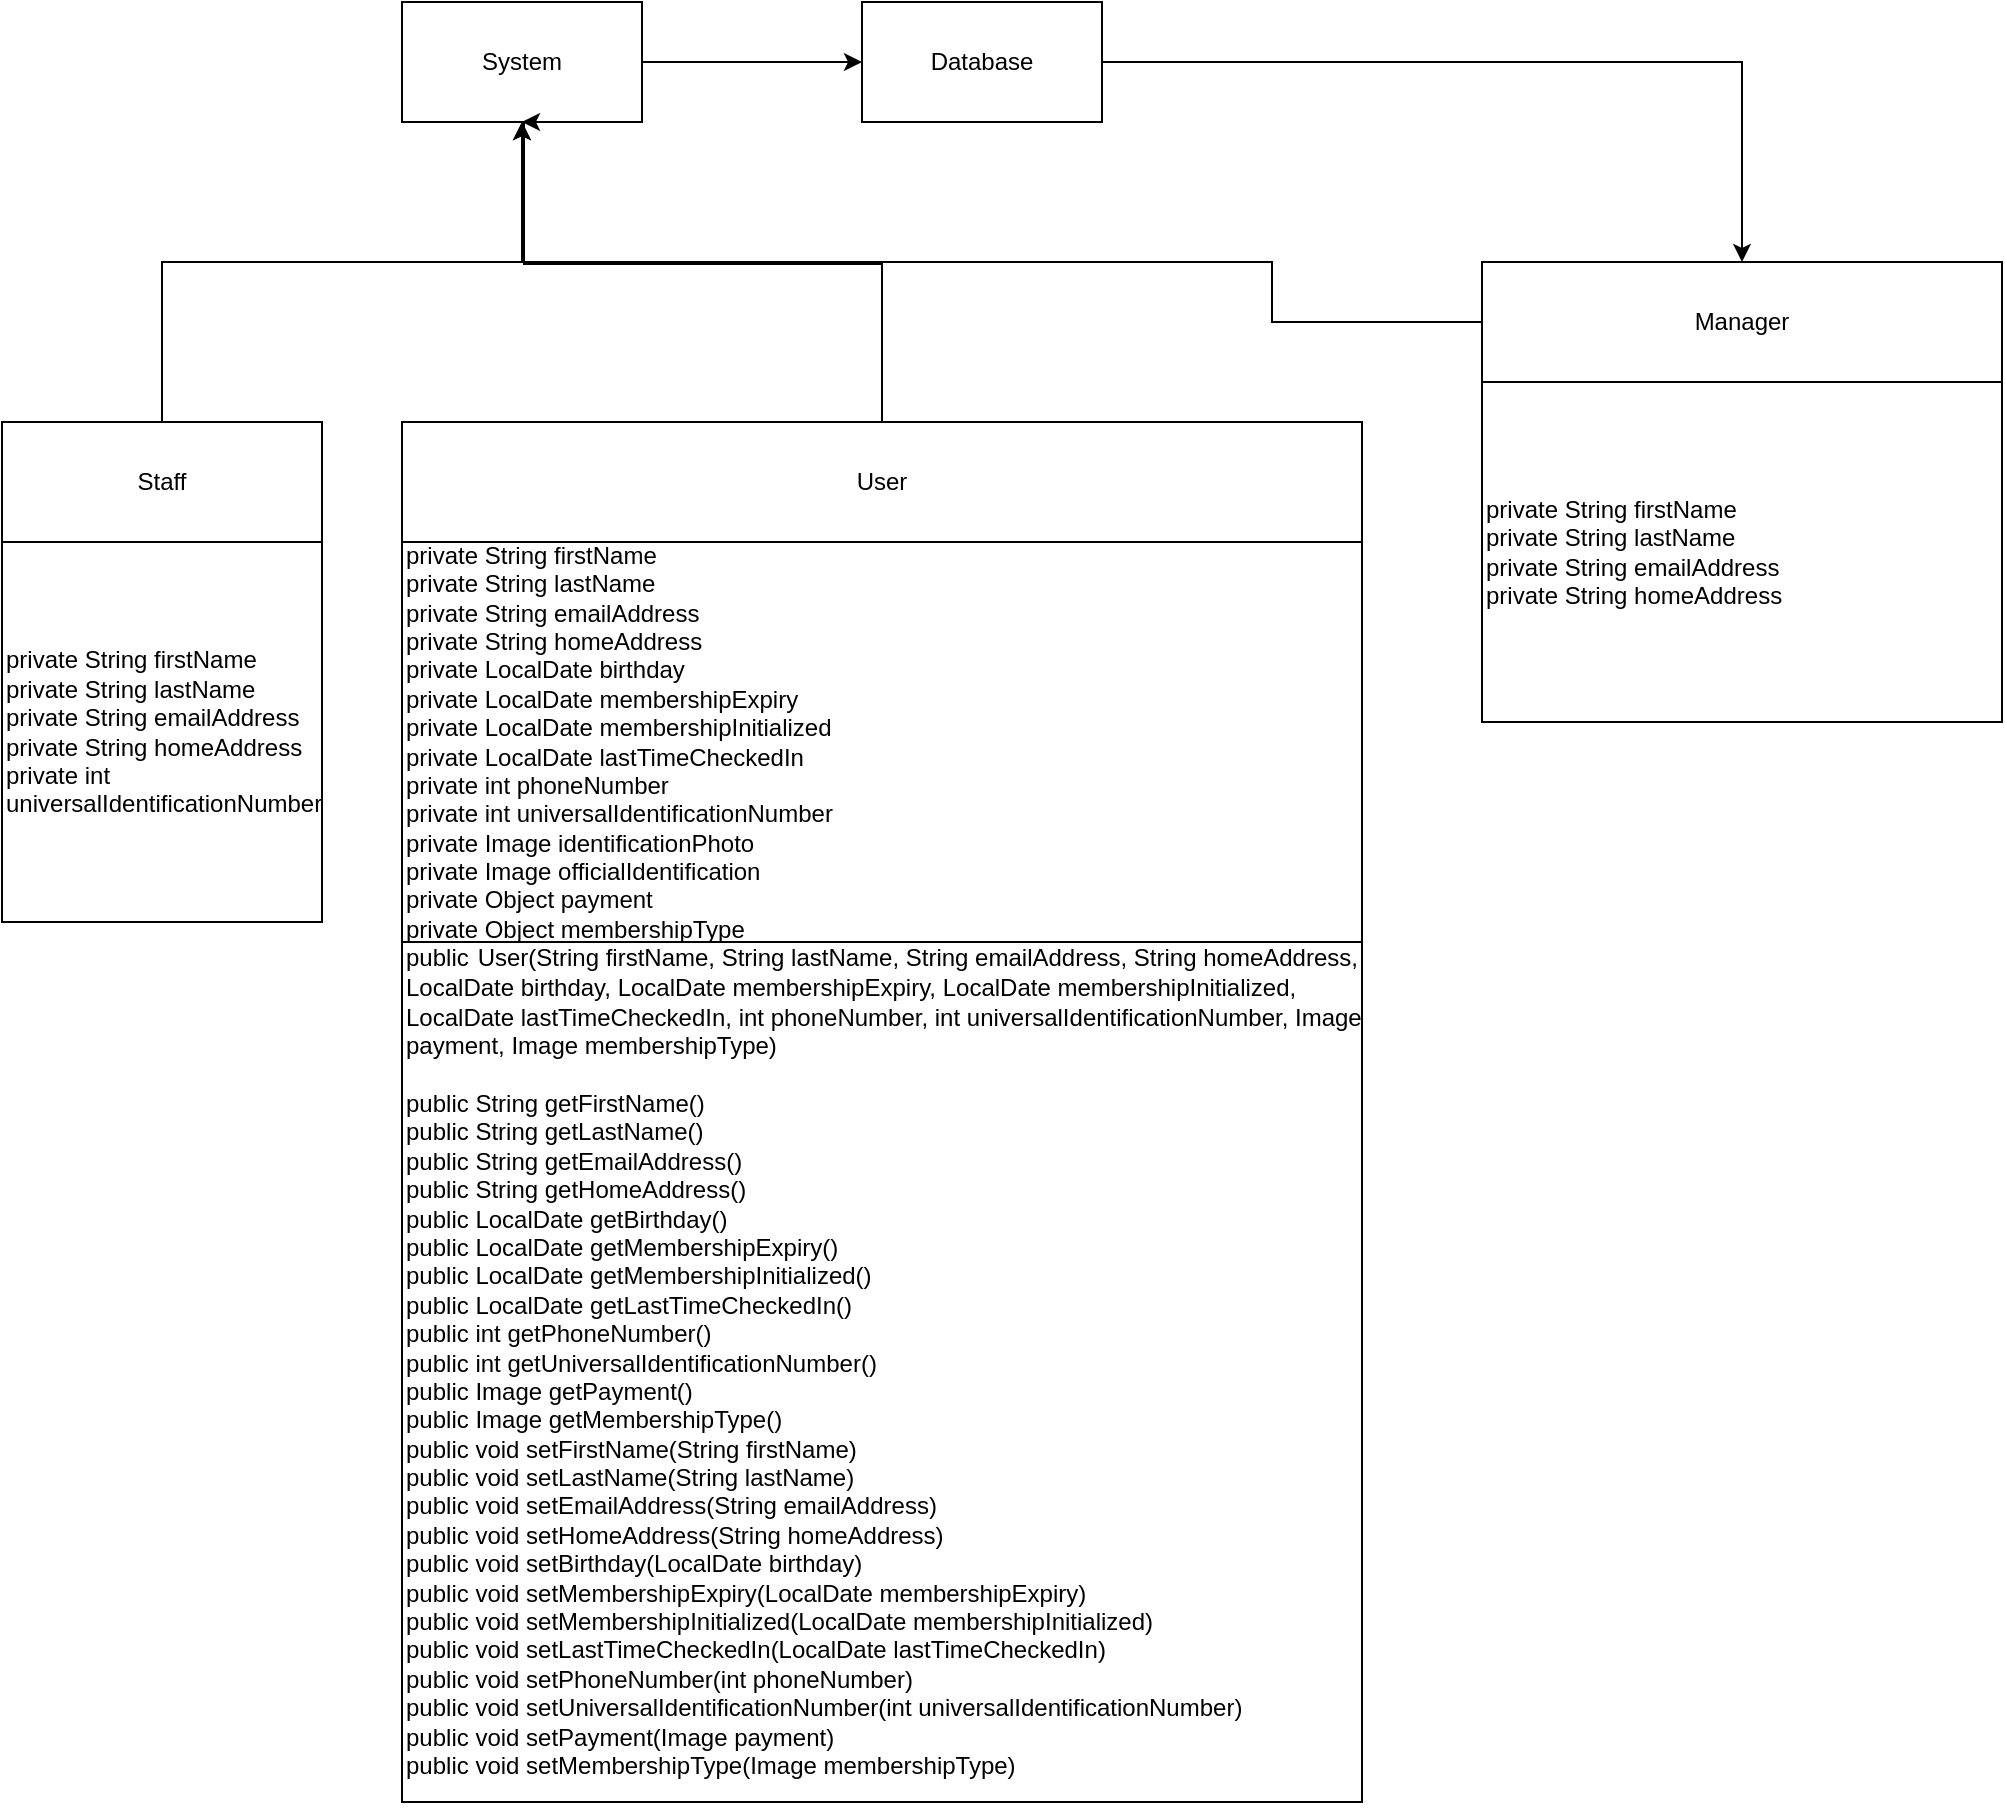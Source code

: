 <mxfile version="24.8.3">
  <diagram name="Page-1" id="A5HPzC7_1pOJyTJEe-d0">
    <mxGraphModel dx="1382" dy="795" grid="1" gridSize="10" guides="1" tooltips="1" connect="1" arrows="1" fold="1" page="1" pageScale="1" pageWidth="827" pageHeight="1169" math="0" shadow="0">
      <root>
        <mxCell id="0" />
        <mxCell id="1" parent="0" />
        <mxCell id="TYlrIW4R4svU7PFnsjWF-2" value="" style="edgeStyle=orthogonalEdgeStyle;rounded=0;orthogonalLoop=1;jettySize=auto;html=1;" edge="1" parent="1" source="ZSf4RyIZ0OxHhmhDCDDA-1" target="ZSf4RyIZ0OxHhmhDCDDA-2">
          <mxGeometry relative="1" as="geometry" />
        </mxCell>
        <mxCell id="ZSf4RyIZ0OxHhmhDCDDA-1" value="System" style="rounded=0;whiteSpace=wrap;html=1;" parent="1" vertex="1">
          <mxGeometry x="240" y="200" width="120" height="60" as="geometry" />
        </mxCell>
        <mxCell id="TYlrIW4R4svU7PFnsjWF-4" value="" style="edgeStyle=orthogonalEdgeStyle;rounded=0;orthogonalLoop=1;jettySize=auto;html=1;entryX=0.5;entryY=0;entryDx=0;entryDy=0;" edge="1" parent="1" source="ZSf4RyIZ0OxHhmhDCDDA-2" target="ZSf4RyIZ0OxHhmhDCDDA-6">
          <mxGeometry relative="1" as="geometry">
            <mxPoint x="910" y="330" as="targetPoint" />
          </mxGeometry>
        </mxCell>
        <mxCell id="ZSf4RyIZ0OxHhmhDCDDA-2" value="Database" style="rounded=0;whiteSpace=wrap;html=1;" parent="1" vertex="1">
          <mxGeometry x="470" y="200" width="120" height="60" as="geometry" />
        </mxCell>
        <mxCell id="TYlrIW4R4svU7PFnsjWF-1" value="" style="edgeStyle=orthogonalEdgeStyle;rounded=0;orthogonalLoop=1;jettySize=auto;html=1;" edge="1" parent="1" source="ZSf4RyIZ0OxHhmhDCDDA-3" target="ZSf4RyIZ0OxHhmhDCDDA-14">
          <mxGeometry relative="1" as="geometry" />
        </mxCell>
        <mxCell id="TYlrIW4R4svU7PFnsjWF-9" value="" style="edgeStyle=orthogonalEdgeStyle;rounded=0;orthogonalLoop=1;jettySize=auto;html=1;entryX=0.5;entryY=1;entryDx=0;entryDy=0;" edge="1" parent="1" source="ZSf4RyIZ0OxHhmhDCDDA-3" target="ZSf4RyIZ0OxHhmhDCDDA-1">
          <mxGeometry relative="1" as="geometry">
            <mxPoint x="300" y="250" as="targetPoint" />
            <Array as="points">
              <mxPoint x="480" y="331" />
              <mxPoint x="301" y="331" />
            </Array>
          </mxGeometry>
        </mxCell>
        <mxCell id="ZSf4RyIZ0OxHhmhDCDDA-3" value="User" style="rounded=0;whiteSpace=wrap;html=1;" parent="1" vertex="1">
          <mxGeometry x="240" y="410" width="480" height="60" as="geometry" />
        </mxCell>
        <mxCell id="TYlrIW4R4svU7PFnsjWF-5" value="" style="edgeStyle=orthogonalEdgeStyle;rounded=0;orthogonalLoop=1;jettySize=auto;html=1;" edge="1" parent="1" source="ZSf4RyIZ0OxHhmhDCDDA-6" target="ZSf4RyIZ0OxHhmhDCDDA-16">
          <mxGeometry relative="1" as="geometry" />
        </mxCell>
        <mxCell id="TYlrIW4R4svU7PFnsjWF-13" value="" style="edgeStyle=orthogonalEdgeStyle;rounded=0;orthogonalLoop=1;jettySize=auto;html=1;entryX=0.5;entryY=1;entryDx=0;entryDy=0;" edge="1" parent="1" source="ZSf4RyIZ0OxHhmhDCDDA-6" target="ZSf4RyIZ0OxHhmhDCDDA-1">
          <mxGeometry relative="1" as="geometry">
            <mxPoint x="480" y="330" as="targetPoint" />
            <Array as="points">
              <mxPoint x="675" y="360" />
              <mxPoint x="675" y="330" />
              <mxPoint x="300" y="330" />
            </Array>
          </mxGeometry>
        </mxCell>
        <mxCell id="ZSf4RyIZ0OxHhmhDCDDA-6" value="Manager" style="rounded=0;whiteSpace=wrap;html=1;" parent="1" vertex="1">
          <mxGeometry x="780" y="330" width="260" height="60" as="geometry" />
        </mxCell>
        <mxCell id="TYlrIW4R4svU7PFnsjWF-11" value="" style="edgeStyle=orthogonalEdgeStyle;rounded=0;orthogonalLoop=1;jettySize=auto;html=1;" edge="1" parent="1" source="ZSf4RyIZ0OxHhmhDCDDA-7" target="ZSf4RyIZ0OxHhmhDCDDA-1">
          <mxGeometry relative="1" as="geometry">
            <mxPoint x="120" y="300" as="targetPoint" />
            <Array as="points">
              <mxPoint x="120" y="330" />
              <mxPoint x="300" y="330" />
            </Array>
          </mxGeometry>
        </mxCell>
        <mxCell id="ZSf4RyIZ0OxHhmhDCDDA-7" value="Staff" style="rounded=0;whiteSpace=wrap;html=1;" parent="1" vertex="1">
          <mxGeometry x="40" y="410" width="160" height="60" as="geometry" />
        </mxCell>
        <mxCell id="ZSf4RyIZ0OxHhmhDCDDA-14" value="private String firstName&lt;div&gt;private String lastName&lt;/div&gt;&lt;div&gt;private String emailAddress&lt;/div&gt;&lt;div&gt;private String homeAddress&lt;/div&gt;&lt;div&gt;private LocalDate birthday&lt;/div&gt;&lt;div&gt;private LocalDate membershipExpiry&lt;/div&gt;&lt;div&gt;private LocalDate membershipInitialized&lt;/div&gt;&lt;div&gt;private LocalDate lastTimeCheckedIn&lt;/div&gt;&lt;div&gt;private int phoneNumber&lt;/div&gt;&lt;div&gt;private int universalIdentificationNumber&lt;/div&gt;&lt;div&gt;private Image identificationPhoto&lt;/div&gt;&lt;div&gt;private Image officialIdentification&lt;/div&gt;&lt;div&gt;private Object payment&lt;/div&gt;&lt;div&gt;private Object membershipType&amp;nbsp;&lt;/div&gt;" style="rounded=0;whiteSpace=wrap;html=1;align=left;" parent="1" vertex="1">
          <mxGeometry x="240" y="470" width="480" height="200" as="geometry" />
        </mxCell>
        <mxCell id="ZSf4RyIZ0OxHhmhDCDDA-15" value="&lt;div&gt;&lt;span class=&quot;hljs-keyword&quot;&gt;public&lt;/span&gt;&lt;span style=&quot;font-size: medium;&quot;&gt;&amp;nbsp;&lt;/span&gt;&lt;span class=&quot;hljs-title function_&quot;&gt;User&lt;/span&gt;&lt;span class=&quot;hljs-params&quot;&gt;(String firstName, String lastName, String emailAddress, String homeAddress, LocalDate birthday, LocalDate membershipExpiry, LocalDate membershipInitialized, LocalDate lastTimeCheckedIn,&amp;nbsp;&lt;span class=&quot;hljs-type&quot;&gt;int&lt;/span&gt;&amp;nbsp;phoneNumber,&amp;nbsp;&lt;span class=&quot;hljs-type&quot;&gt;int&amp;nbsp;&lt;/span&gt;universalIdentificationNumber, Image payment, Image membershipType)&lt;/span&gt;&lt;br&gt;&lt;/div&gt;&lt;div&gt;&lt;span class=&quot;hljs-params&quot;&gt;&lt;br&gt;&lt;/span&gt;&lt;/div&gt;public String getFirstName()&lt;div&gt;public String getLastName()&lt;/div&gt;&lt;div&gt;public String getEmailAddress()&lt;/div&gt;&lt;div&gt;public String getHomeAddress()&lt;/div&gt;&lt;div&gt;public LocalDate getBirthday()&lt;/div&gt;&lt;div&gt;public LocalDate getMembershipExpiry()&lt;br&gt;&lt;/div&gt;&lt;div&gt;public LocalDate getMembershipInitialized()&lt;br&gt;&lt;/div&gt;&lt;div&gt;public LocalDate getLastTimeCheckedIn()&lt;br&gt;&lt;/div&gt;&lt;div&gt;public int getPhoneNumber()&lt;/div&gt;&lt;div&gt;public int getUniversalIdentificationNumber()&lt;br&gt;&lt;/div&gt;&lt;div&gt;public Image getPayment()&lt;br&gt;&lt;/div&gt;&lt;div&gt;public Image getMembershipType()&lt;/div&gt;&lt;div&gt;&lt;div&gt;public void setFirstName(String firstName)&amp;nbsp;&lt;/div&gt;&lt;div&gt;public void setLastName(String lastName)&amp;nbsp;&lt;/div&gt;&lt;div&gt;public void setEmailAddress(String emailAddress)&amp;nbsp;&lt;/div&gt;&lt;div&gt;public void setHomeAddress(String homeAddress)&amp;nbsp;&lt;/div&gt;&lt;div&gt;public void setBirthday(LocalDate birthday)&amp;nbsp;&lt;/div&gt;&lt;div&gt;public void setMembershipExpiry(LocalDate membershipExpiry)&amp;nbsp;&lt;/div&gt;&lt;div&gt;public void setMembershipInitialized(LocalDate membershipInitialized)&amp;nbsp;&lt;/div&gt;&lt;div&gt;public void setLastTimeCheckedIn(LocalDate lastTimeCheckedIn)&amp;nbsp;&lt;/div&gt;&lt;div&gt;public void setPhoneNumber(int phoneNumber)&amp;nbsp;&lt;/div&gt;&lt;div&gt;public void setUniversalIdentificationNumber(int universalIdentificationNumber)&amp;nbsp;&lt;/div&gt;&lt;div&gt;public void setPayment(Image payment)&amp;nbsp;&lt;/div&gt;&lt;div&gt;public void setMembershipType(Image membershipType)&amp;nbsp;&lt;/div&gt;&lt;/div&gt;&lt;div&gt;&lt;br&gt;&lt;/div&gt;" style="rounded=0;whiteSpace=wrap;html=1;align=left;" parent="1" vertex="1">
          <mxGeometry x="240" y="670" width="480" height="430" as="geometry" />
        </mxCell>
        <mxCell id="ZSf4RyIZ0OxHhmhDCDDA-16" value="private String firstName&lt;div&gt;private String lastName&lt;/div&gt;&lt;div&gt;private String emailAddress&lt;/div&gt;&lt;div&gt;private String homeAddress&lt;/div&gt;" style="rounded=0;whiteSpace=wrap;html=1;align=left;" parent="1" vertex="1">
          <mxGeometry x="780" y="390" width="260" height="170" as="geometry" />
        </mxCell>
        <mxCell id="ZSf4RyIZ0OxHhmhDCDDA-18" value="private String firstName&lt;div&gt;private String lastName&lt;/div&gt;&lt;div&gt;private String emailAddress&lt;/div&gt;&lt;div&gt;private String homeAddress&lt;/div&gt;&lt;div&gt;private int universalIdentificationNumber&lt;/div&gt;" style="rounded=0;whiteSpace=wrap;html=1;align=left;" parent="1" vertex="1">
          <mxGeometry x="40" y="470" width="160" height="190" as="geometry" />
        </mxCell>
      </root>
    </mxGraphModel>
  </diagram>
</mxfile>
